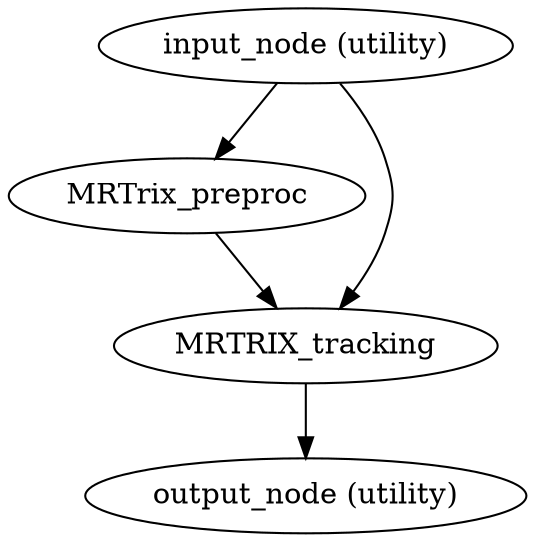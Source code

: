 strict digraph G {
MRTrix_preproc;
"output_node (utility)";
MRTRIX_tracking;
"input_node (utility)";
MRTrix_preproc -> MRTRIX_tracking;
MRTRIX_tracking -> "output_node (utility)";
"input_node (utility)" -> MRTrix_preproc;
"input_node (utility)" -> MRTRIX_tracking;
}
